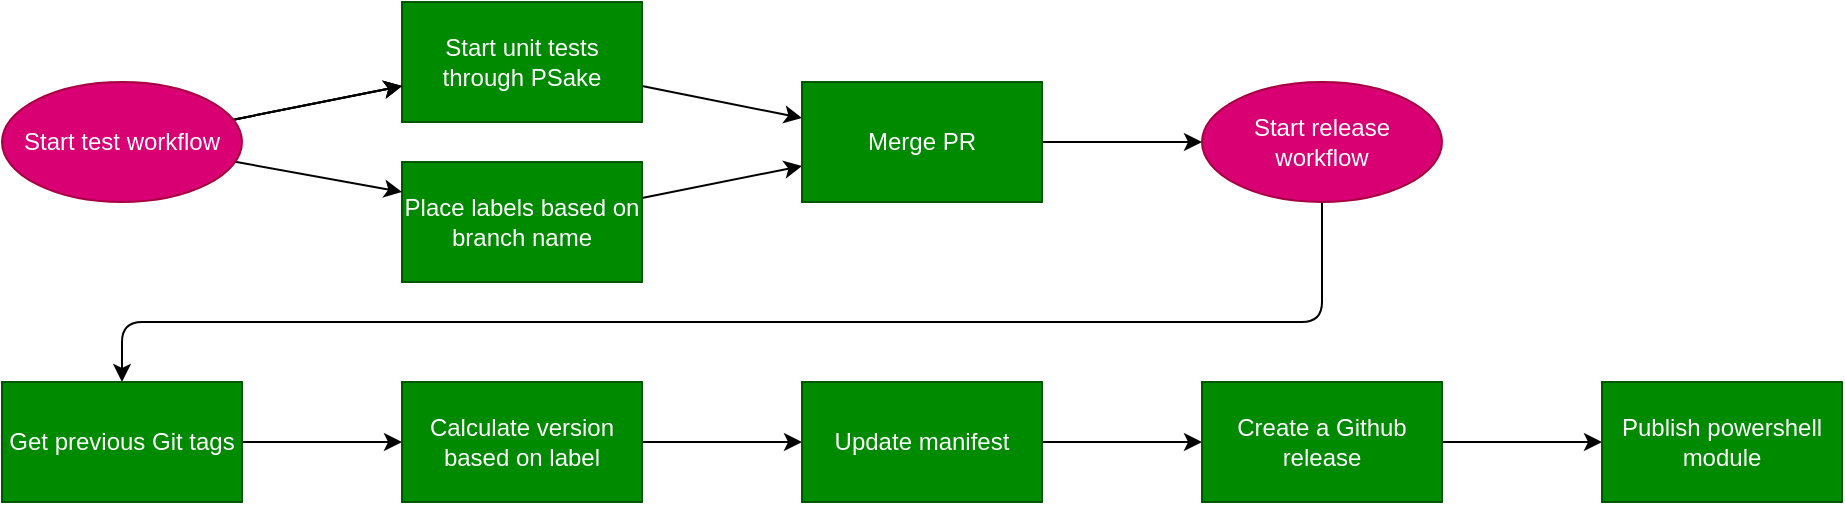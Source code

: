 <mxfile>
    <diagram id="CQybBhlfTGPvfEn9x-q1" name="Page-1">
        <mxGraphModel dx="1061" dy="503" grid="1" gridSize="10" guides="1" tooltips="1" connect="1" arrows="1" fold="1" page="1" pageScale="1" pageWidth="850" pageHeight="1100" math="0" shadow="0">
            <root>
                <mxCell id="0"/>
                <mxCell id="1" parent="0"/>
                <mxCell id="9" value="" style="edgeStyle=none;html=1;" parent="1" source="2" target="7" edge="1">
                    <mxGeometry relative="1" as="geometry"/>
                </mxCell>
                <mxCell id="2" value="Place labels based on branch name" style="rounded=0;whiteSpace=wrap;html=1;fillColor=#008a00;fontColor=#ffffff;strokeColor=#005700;" parent="1" vertex="1">
                    <mxGeometry x="240" y="130" width="120" height="60" as="geometry"/>
                </mxCell>
                <mxCell id="8" value="" style="edgeStyle=none;html=1;" parent="1" source="5" target="7" edge="1">
                    <mxGeometry relative="1" as="geometry"/>
                </mxCell>
                <mxCell id="5" value="Start unit tests through PSake" style="rounded=0;whiteSpace=wrap;html=1;fillColor=#008a00;fontColor=#ffffff;strokeColor=#005700;" parent="1" vertex="1">
                    <mxGeometry x="240" y="50" width="120" height="60" as="geometry"/>
                </mxCell>
                <mxCell id="13" value="" style="edgeStyle=none;html=1;" parent="1" source="7" target="12" edge="1">
                    <mxGeometry relative="1" as="geometry"/>
                </mxCell>
                <mxCell id="7" value="Merge PR" style="rounded=0;whiteSpace=wrap;html=1;fillColor=#008a00;fontColor=#ffffff;strokeColor=#005700;" parent="1" vertex="1">
                    <mxGeometry x="440" y="90" width="120" height="60" as="geometry"/>
                </mxCell>
                <mxCell id="20" value="" style="edgeStyle=orthogonalEdgeStyle;html=1;" parent="1" source="12" target="19" edge="1">
                    <mxGeometry relative="1" as="geometry">
                        <Array as="points">
                            <mxPoint x="700" y="210"/>
                            <mxPoint x="100" y="210"/>
                        </Array>
                    </mxGeometry>
                </mxCell>
                <mxCell id="12" value="Start release workflow" style="ellipse;whiteSpace=wrap;html=1;rounded=0;fillColor=#d80073;fontColor=#ffffff;strokeColor=#A50040;" parent="1" vertex="1">
                    <mxGeometry x="640" y="90" width="120" height="60" as="geometry"/>
                </mxCell>
                <mxCell id="15" value="" style="edgeStyle=none;html=1;" parent="1" source="14" target="5" edge="1">
                    <mxGeometry relative="1" as="geometry"/>
                </mxCell>
                <mxCell id="16" value="" style="edgeStyle=none;html=1;" parent="1" source="14" target="5" edge="1">
                    <mxGeometry relative="1" as="geometry"/>
                </mxCell>
                <mxCell id="17" value="" style="edgeStyle=none;html=1;" parent="1" source="14" target="5" edge="1">
                    <mxGeometry relative="1" as="geometry"/>
                </mxCell>
                <mxCell id="18" style="edgeStyle=none;html=1;entryX=0;entryY=0.25;entryDx=0;entryDy=0;" parent="1" source="14" target="2" edge="1">
                    <mxGeometry relative="1" as="geometry"/>
                </mxCell>
                <mxCell id="14" value="Start test workflow" style="ellipse;whiteSpace=wrap;html=1;rounded=0;fillColor=#d80073;strokeColor=#A50040;fontColor=#ffffff;" parent="1" vertex="1">
                    <mxGeometry x="40" y="90" width="120" height="60" as="geometry"/>
                </mxCell>
                <mxCell id="22" value="" style="edgeStyle=orthogonalEdgeStyle;html=1;" parent="1" source="19" target="21" edge="1">
                    <mxGeometry relative="1" as="geometry"/>
                </mxCell>
                <mxCell id="19" value="Get previous Git tags" style="whiteSpace=wrap;html=1;rounded=0;fillColor=#008a00;fontColor=#ffffff;strokeColor=#005700;" parent="1" vertex="1">
                    <mxGeometry x="40" y="240" width="120" height="60" as="geometry"/>
                </mxCell>
                <mxCell id="24" value="" style="edgeStyle=orthogonalEdgeStyle;html=1;" parent="1" source="21" target="23" edge="1">
                    <mxGeometry relative="1" as="geometry"/>
                </mxCell>
                <mxCell id="21" value="Calculate version based on label" style="whiteSpace=wrap;html=1;rounded=0;fillColor=#008a00;fontColor=#ffffff;strokeColor=#005700;" parent="1" vertex="1">
                    <mxGeometry x="240" y="240" width="120" height="60" as="geometry"/>
                </mxCell>
                <mxCell id="26" value="" style="edgeStyle=orthogonalEdgeStyle;html=1;" parent="1" source="23" target="25" edge="1">
                    <mxGeometry relative="1" as="geometry"/>
                </mxCell>
                <mxCell id="23" value="Update manifest" style="whiteSpace=wrap;html=1;rounded=0;fillColor=#008a00;fontColor=#ffffff;strokeColor=#005700;" parent="1" vertex="1">
                    <mxGeometry x="440" y="240" width="120" height="60" as="geometry"/>
                </mxCell>
                <mxCell id="28" value="" style="edgeStyle=none;html=1;" edge="1" parent="1" source="25" target="27">
                    <mxGeometry relative="1" as="geometry"/>
                </mxCell>
                <mxCell id="25" value="Create a Github release" style="whiteSpace=wrap;html=1;rounded=0;fillColor=#008a00;fontColor=#ffffff;strokeColor=#005700;" parent="1" vertex="1">
                    <mxGeometry x="640" y="240" width="120" height="60" as="geometry"/>
                </mxCell>
                <mxCell id="27" value="&lt;span&gt;Publish powershell module&lt;/span&gt;" style="whiteSpace=wrap;html=1;fillColor=#008a00;strokeColor=#005700;fontColor=#ffffff;rounded=0;" vertex="1" parent="1">
                    <mxGeometry x="840" y="240" width="120" height="60" as="geometry"/>
                </mxCell>
            </root>
        </mxGraphModel>
    </diagram>
</mxfile>
